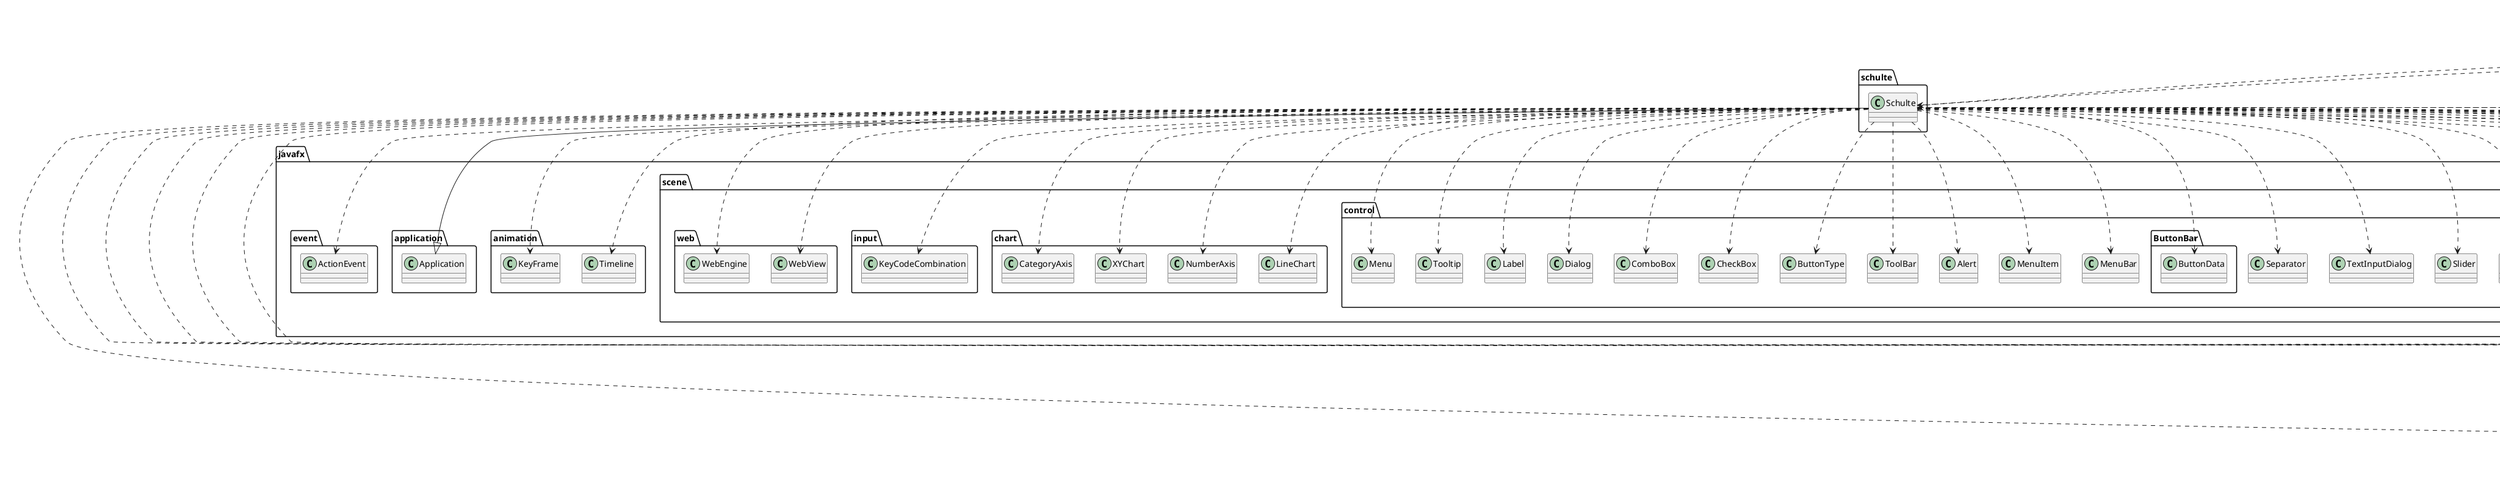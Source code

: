 @startuml
annotation java.lang.Override
class accountsInfo.AccountStatistics
class accountsInfo.AccountStatisticsBuilder
class accountsInfo.Prefernce
class db.DBConnection
class gui.AccountsPane
class gui.MeshPane
class java.awt.Point
class java.io.File
class java.io.IOException
class java.lang.System
class java.net.URISyntaxException
class java.nio.file.Files
class java.nio.file.Path
class java.nio.file.Paths
class java.sql.Connection
class java.sql.Date
class java.sql.DriverManager
class java.sql.PreparedStatement
class java.sql.ResultSet
class java.sql.SQLException
class java.sql.Statement
class java.sql.Time
class java.time.LocalDate
class java.time.LocalTime
class java.time.temporal.ChronoUnit
class java.util.ArrayList
class java.util.Optional
class java.util.Random
class java.util.TreeMap
class java.util.TreeSet
class java.util.stream.Collectors
class java.util.stream.Stream
class javafx.animation.KeyFrame
class javafx.animation.Timeline
class javafx.application.Application
class javafx.event.ActionEvent
class javafx.scene.Scene
class javafx.scene.chart.CategoryAxis
class javafx.scene.chart.LineChart
class javafx.scene.chart.NumberAxis
class javafx.scene.chart.XYChart
class javafx.scene.control.Alert
class javafx.scene.control.Button
class javafx.scene.control.ButtonBar.ButtonData
class javafx.scene.control.ButtonType
class javafx.scene.control.CheckBox
class javafx.scene.control.ComboBox
class javafx.scene.control.Dialog
class javafx.scene.control.Label
class javafx.scene.control.ListView
class javafx.scene.control.Menu
class javafx.scene.control.MenuBar
class javafx.scene.control.MenuItem
class javafx.scene.control.Separator
class javafx.scene.control.SeparatorMenuItem
class javafx.scene.control.Slider
class javafx.scene.control.TextInputDialog
class javafx.scene.control.ToolBar
class javafx.scene.control.Tooltip
class javafx.scene.image.Image
class javafx.scene.image.ImageView
class javafx.scene.input.KeyCodeCombination
class javafx.scene.layout.GridPane
class javafx.scene.layout.Pane
class javafx.scene.layout.VBox
class javafx.scene.paint.Color
class javafx.scene.text.Font
class javafx.scene.text.Text
class javafx.scene.text.TextAlignment
class javafx.scene.text.TextFlow
class javafx.scene.web.WebEngine
class javafx.scene.web.WebView
class javafx.stage.Stage
class javafx.util.Callback
class javafx.util.Duration
class javafx.util.Pair
class schulte.Schulte
enum enumerations.AfterClickEffects
enum enumerations.StringSource
accountsInfo.AccountStatistics ..> java.time.LocalDate
accountsInfo.AccountStatistics ..> java.time.LocalTime
accountsInfo.AccountStatisticsBuilder ..> java.time.LocalDate
accountsInfo.AccountStatisticsBuilder ..> java.time.LocalTime
accountsInfo.Prefernce ..> java.awt.Point
accountsInfo.Prefernce ..> java.io.File
accountsInfo.Prefernce ..> java.io.IOException
accountsInfo.Prefernce ..> java.lang.System
accountsInfo.Prefernce ..> java.nio.file.Files
accountsInfo.Prefernce ..> java.nio.file.Paths
accountsInfo.Prefernce ..> java.util.ArrayList
accountsInfo.Prefernce ..> java.util.TreeMap
accountsInfo.Prefernce ..> enumerations.AfterClickEffects
accountsInfo.Prefernce ..> enumerations.StringSource
db.DBConnection ..> accountsInfo.AccountStatistics
db.DBConnection ..> accountsInfo.AccountStatisticsBuilder
db.DBConnection ..> accountsInfo.Prefernce
db.DBConnection ..> java.io.IOException
db.DBConnection ..> java.net.URISyntaxException
db.DBConnection ..> java.nio.file.Files
db.DBConnection ..> java.nio.file.Path
db.DBConnection ..> java.nio.file.Paths
db.DBConnection ..> java.sql.Connection
db.DBConnection ..> java.sql.Date
db.DBConnection ..> java.sql.DriverManager
db.DBConnection ..> java.sql.PreparedStatement
db.DBConnection ..> java.sql.ResultSet
db.DBConnection ..> java.sql.SQLException
db.DBConnection ..> java.sql.Statement
db.DBConnection ..> java.sql.Time
db.DBConnection ..> java.time.LocalDate
db.DBConnection ..> java.time.LocalTime
db.DBConnection ..> java.util.ArrayList
db.DBConnection ..> java.util.stream.Collectors
db.DBConnection ..> javafx.util.Pair
db.DBConnection ..> enumerations.AfterClickEffects
db.DBConnection ..> enumerations.StringSource
gui.AccountsPane ..> accountsInfo.Prefernce
gui.AccountsPane ..> db.DBConnection
gui.AccountsPane ..> gui.MeshPane
gui.AccountsPane ..> javafx.scene.Scene
gui.AccountsPane ..> javafx.scene.control.Button
gui.AccountsPane ..> javafx.scene.control.ListView
gui.AccountsPane --|> javafx.scene.layout.Pane
gui.AccountsPane ..> javafx.scene.layout.VBox
gui.AccountsPane ..> javafx.stage.Stage
gui.AccountsPane ..> schulte.Schulte
gui.MeshPane ..> accountsInfo.Prefernce
gui.MeshPane ..> db.DBConnection
gui.MeshPane ..> java.awt.Point
gui.MeshPane ..> java.io.IOException
gui.MeshPane ..> java.net.URISyntaxException
gui.MeshPane ..> java.nio.file.Files
gui.MeshPane ..> java.nio.file.Paths
gui.MeshPane ..> java.time.LocalTime
gui.MeshPane ..> java.time.temporal.ChronoUnit
gui.MeshPane ..> java.util.ArrayList
gui.MeshPane ..> java.util.Random
gui.MeshPane ..> java.util.TreeSet
gui.MeshPane ..> java.util.stream.Stream
gui.MeshPane ..> javafx.scene.control.Button
gui.MeshPane ..> javafx.scene.image.Image
gui.MeshPane ..> javafx.scene.image.ImageView
gui.MeshPane --|> javafx.scene.layout.Pane
gui.MeshPane ..> javafx.scene.paint.Color
gui.MeshPane ..> javafx.scene.text.Font
gui.MeshPane ..> javafx.scene.text.Text
gui.MeshPane ..> javafx.scene.text.TextAlignment
gui.MeshPane ..> javafx.scene.text.TextFlow
gui.MeshPane ..> schulte.Schulte
gui.MeshPane ..> enumerations.AfterClickEffects
gui.MeshPane ..> enumerations.StringSource
schulte.Schulte ..> java.lang.Override
schulte.Schulte ..> accountsInfo.AccountStatistics
schulte.Schulte ..> accountsInfo.Prefernce
schulte.Schulte ..> db.DBConnection
schulte.Schulte ..> gui.MeshPane
schulte.Schulte ..> java.io.IOException
schulte.Schulte ..> java.time.LocalTime
schulte.Schulte ..> java.time.temporal.ChronoUnit
schulte.Schulte ..> java.util.ArrayList
schulte.Schulte ..> java.util.Optional
schulte.Schulte ..> javafx.animation.KeyFrame
schulte.Schulte ..> javafx.animation.Timeline
schulte.Schulte --|> javafx.application.Application
schulte.Schulte ..> javafx.event.ActionEvent
schulte.Schulte ..> javafx.scene.Scene
schulte.Schulte ..> javafx.scene.chart.CategoryAxis
schulte.Schulte ..> javafx.scene.chart.LineChart
schulte.Schulte ..> javafx.scene.chart.NumberAxis
schulte.Schulte ..> javafx.scene.chart.XYChart
schulte.Schulte ..> javafx.scene.control.Alert
schulte.Schulte ..> javafx.scene.control.Button
schulte.Schulte ..> javafx.scene.control.ButtonBar.ButtonData
schulte.Schulte ..> javafx.scene.control.ButtonType
schulte.Schulte ..> javafx.scene.control.CheckBox
schulte.Schulte ..> javafx.scene.control.ComboBox
schulte.Schulte ..> javafx.scene.control.Dialog
schulte.Schulte ..> javafx.scene.control.Label
schulte.Schulte ..> javafx.scene.control.ListView
schulte.Schulte ..> javafx.scene.control.Menu
schulte.Schulte ..> javafx.scene.control.MenuBar
schulte.Schulte ..> javafx.scene.control.MenuItem
schulte.Schulte ..> javafx.scene.control.Separator
schulte.Schulte ..> javafx.scene.control.SeparatorMenuItem
schulte.Schulte ..> javafx.scene.control.Slider
schulte.Schulte ..> javafx.scene.control.TextInputDialog
schulte.Schulte ..> javafx.scene.control.ToolBar
schulte.Schulte ..> javafx.scene.control.Tooltip
schulte.Schulte ..> javafx.scene.image.Image
schulte.Schulte ..> javafx.scene.image.ImageView
schulte.Schulte ..> javafx.scene.input.KeyCodeCombination
schulte.Schulte ..> javafx.scene.layout.GridPane
schulte.Schulte ..> javafx.scene.layout.VBox
schulte.Schulte ..> javafx.scene.web.WebEngine
schulte.Schulte ..> javafx.scene.web.WebView
schulte.Schulte ..> javafx.stage.Stage
schulte.Schulte ..> javafx.util.Callback
schulte.Schulte ..> javafx.util.Duration
schulte.Schulte ..> javafx.util.Pair
@enduml